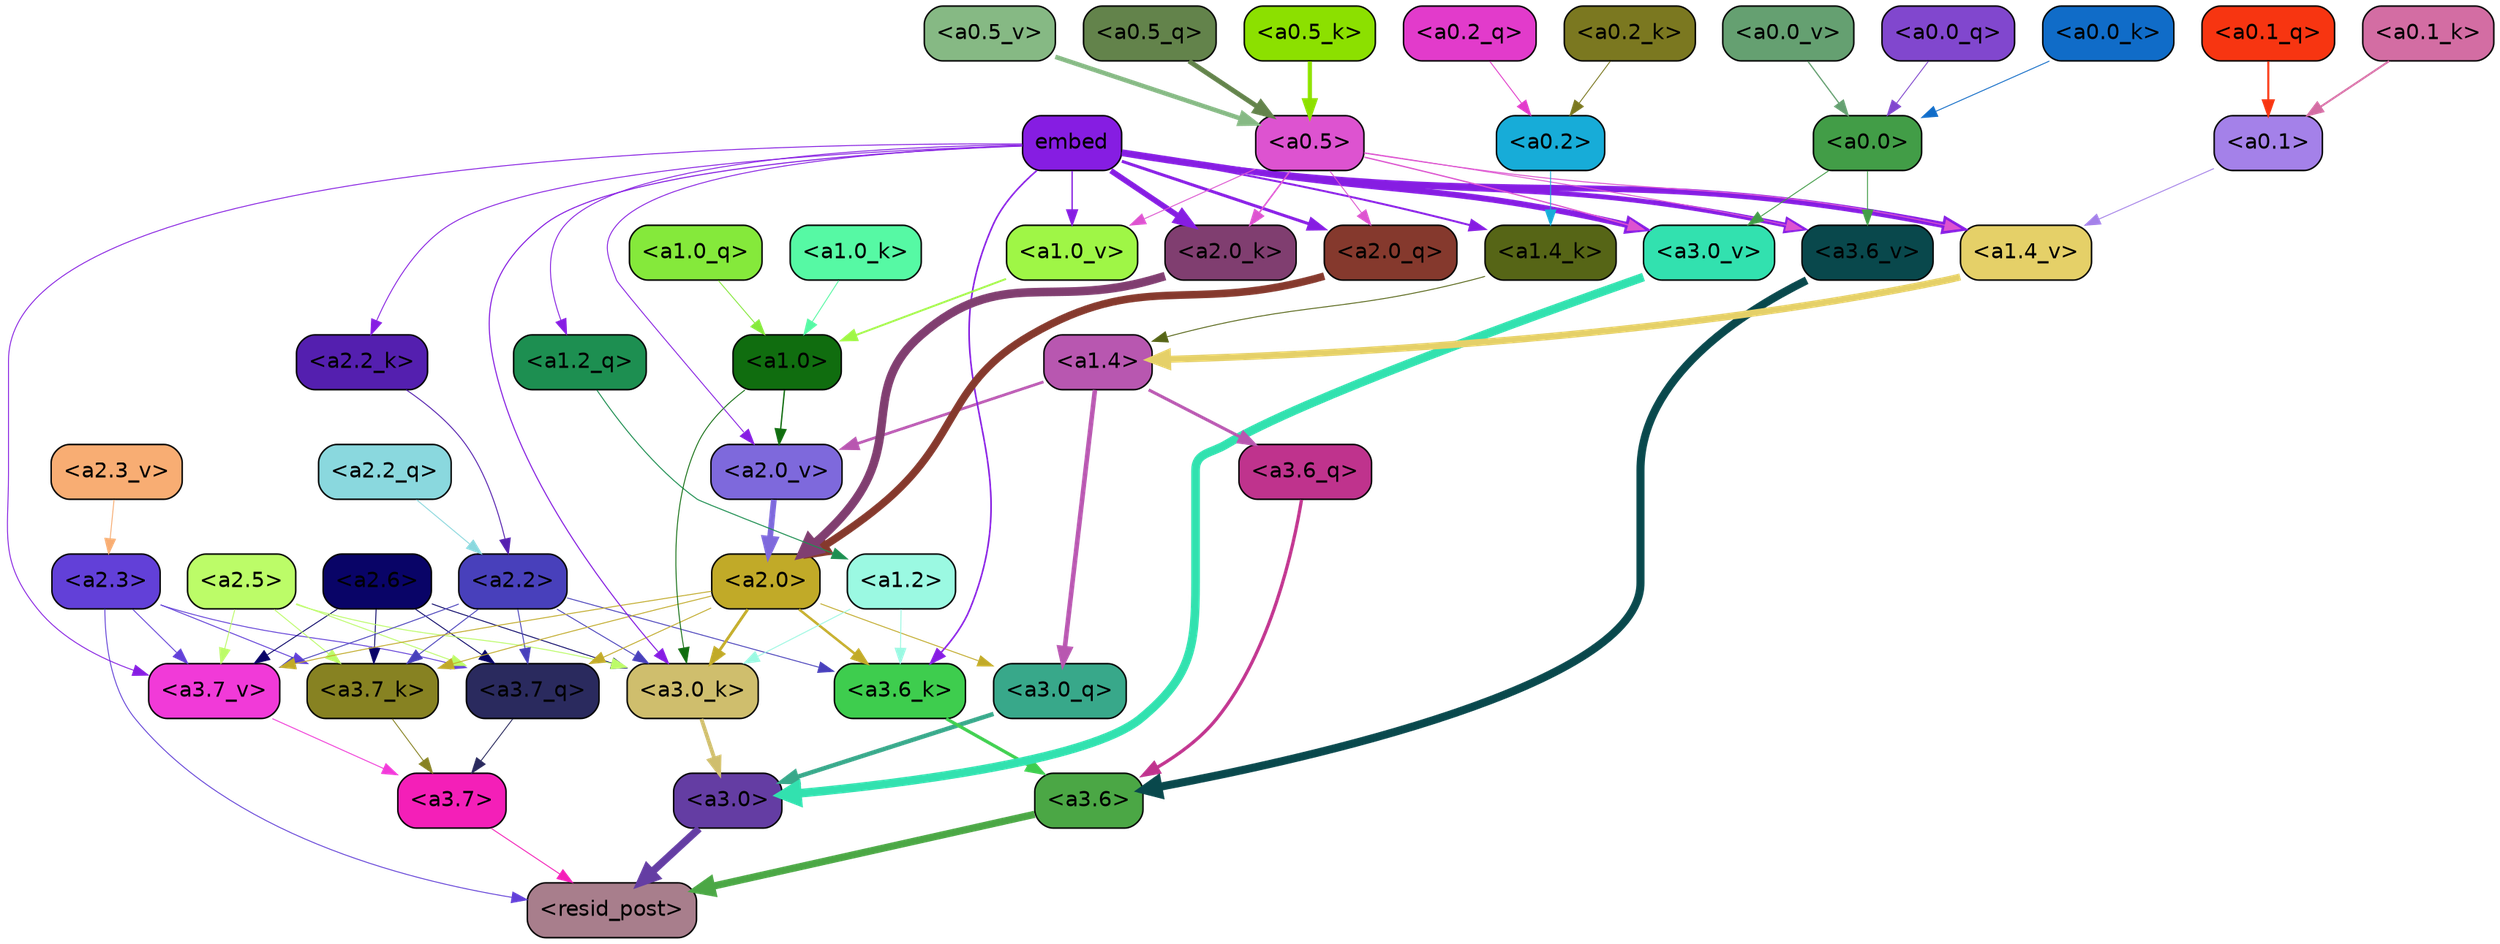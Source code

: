 strict digraph "" {
	graph [bgcolor=transparent,
		layout=dot,
		overlap=false,
		splines=true
	];
	"<a3.7>"	[color=black,
		fillcolor="#f41fb8",
		fontname=Helvetica,
		shape=box,
		style="filled, rounded"];
	"<resid_post>"	[color=black,
		fillcolor="#a87e8c",
		fontname=Helvetica,
		shape=box,
		style="filled, rounded"];
	"<a3.7>" -> "<resid_post>"	[color="#f41fb8",
		penwidth=0.6];
	"<a3.6>"	[color=black,
		fillcolor="#4ba745",
		fontname=Helvetica,
		shape=box,
		style="filled, rounded"];
	"<a3.6>" -> "<resid_post>"	[color="#4ba745",
		penwidth=4.751592040061951];
	"<a3.0>"	[color=black,
		fillcolor="#643da3",
		fontname=Helvetica,
		shape=box,
		style="filled, rounded"];
	"<a3.0>" -> "<resid_post>"	[color="#643da3",
		penwidth=4.904066681861877];
	"<a2.3>"	[color=black,
		fillcolor="#6240d8",
		fontname=Helvetica,
		shape=box,
		style="filled, rounded"];
	"<a2.3>" -> "<resid_post>"	[color="#6240d8",
		penwidth=0.6];
	"<a3.7_q>"	[color=black,
		fillcolor="#2a2a5e",
		fontname=Helvetica,
		shape=box,
		style="filled, rounded"];
	"<a2.3>" -> "<a3.7_q>"	[color="#6240d8",
		penwidth=0.6];
	"<a3.7_k>"	[color=black,
		fillcolor="#878222",
		fontname=Helvetica,
		shape=box,
		style="filled, rounded"];
	"<a2.3>" -> "<a3.7_k>"	[color="#6240d8",
		penwidth=0.6];
	"<a3.7_v>"	[color=black,
		fillcolor="#f13ad8",
		fontname=Helvetica,
		shape=box,
		style="filled, rounded"];
	"<a2.3>" -> "<a3.7_v>"	[color="#6240d8",
		penwidth=0.6];
	"<a3.7_q>" -> "<a3.7>"	[color="#2a2a5e",
		penwidth=0.6];
	"<a3.6_q>"	[color=black,
		fillcolor="#bf338d",
		fontname=Helvetica,
		shape=box,
		style="filled, rounded"];
	"<a3.6_q>" -> "<a3.6>"	[color="#bf338d",
		penwidth=2.160832464694977];
	"<a3.0_q>"	[color=black,
		fillcolor="#38a88a",
		fontname=Helvetica,
		shape=box,
		style="filled, rounded"];
	"<a3.0_q>" -> "<a3.0>"	[color="#38a88a",
		penwidth=2.870753765106201];
	"<a3.7_k>" -> "<a3.7>"	[color="#878222",
		penwidth=0.6];
	"<a3.6_k>"	[color=black,
		fillcolor="#3ecd4e",
		fontname=Helvetica,
		shape=box,
		style="filled, rounded"];
	"<a3.6_k>" -> "<a3.6>"	[color="#3ecd4e",
		penwidth=2.13908451795578];
	"<a3.0_k>"	[color=black,
		fillcolor="#cfbe6d",
		fontname=Helvetica,
		shape=box,
		style="filled, rounded"];
	"<a3.0_k>" -> "<a3.0>"	[color="#cfbe6d",
		penwidth=2.520303964614868];
	"<a3.7_v>" -> "<a3.7>"	[color="#f13ad8",
		penwidth=0.6];
	"<a3.6_v>"	[color=black,
		fillcolor="#09484c",
		fontname=Helvetica,
		shape=box,
		style="filled, rounded"];
	"<a3.6_v>" -> "<a3.6>"	[color="#09484c",
		penwidth=5.297133803367615];
	"<a3.0_v>"	[color=black,
		fillcolor="#32e1af",
		fontname=Helvetica,
		shape=box,
		style="filled, rounded"];
	"<a3.0_v>" -> "<a3.0>"	[color="#32e1af",
		penwidth=5.680712580680847];
	"<a2.6>"	[color=black,
		fillcolor="#090467",
		fontname=Helvetica,
		shape=box,
		style="filled, rounded"];
	"<a2.6>" -> "<a3.7_q>"	[color="#090467",
		penwidth=0.6];
	"<a2.6>" -> "<a3.7_k>"	[color="#090467",
		penwidth=0.6];
	"<a2.6>" -> "<a3.0_k>"	[color="#090467",
		penwidth=0.6];
	"<a2.6>" -> "<a3.7_v>"	[color="#090467",
		penwidth=0.6];
	"<a2.5>"	[color=black,
		fillcolor="#bcfc68",
		fontname=Helvetica,
		shape=box,
		style="filled, rounded"];
	"<a2.5>" -> "<a3.7_q>"	[color="#bcfc68",
		penwidth=0.6];
	"<a2.5>" -> "<a3.7_k>"	[color="#bcfc68",
		penwidth=0.6];
	"<a2.5>" -> "<a3.0_k>"	[color="#bcfc68",
		penwidth=0.6];
	"<a2.5>" -> "<a3.7_v>"	[color="#bcfc68",
		penwidth=0.6];
	"<a2.2>"	[color=black,
		fillcolor="#4840bb",
		fontname=Helvetica,
		shape=box,
		style="filled, rounded"];
	"<a2.2>" -> "<a3.7_q>"	[color="#4840bb",
		penwidth=0.6];
	"<a2.2>" -> "<a3.7_k>"	[color="#4840bb",
		penwidth=0.6];
	"<a2.2>" -> "<a3.6_k>"	[color="#4840bb",
		penwidth=0.6];
	"<a2.2>" -> "<a3.0_k>"	[color="#4840bb",
		penwidth=0.6];
	"<a2.2>" -> "<a3.7_v>"	[color="#4840bb",
		penwidth=0.6];
	"<a2.0>"	[color=black,
		fillcolor="#c1aa28",
		fontname=Helvetica,
		shape=box,
		style="filled, rounded"];
	"<a2.0>" -> "<a3.7_q>"	[color="#c1aa28",
		penwidth=0.6];
	"<a2.0>" -> "<a3.0_q>"	[color="#c1aa28",
		penwidth=0.6];
	"<a2.0>" -> "<a3.7_k>"	[color="#c1aa28",
		penwidth=0.6];
	"<a2.0>" -> "<a3.6_k>"	[color="#c1aa28",
		penwidth=1.5897698998451233];
	"<a2.0>" -> "<a3.0_k>"	[color="#c1aa28",
		penwidth=1.8405593037605286];
	"<a2.0>" -> "<a3.7_v>"	[color="#c1aa28",
		penwidth=0.6];
	"<a1.4>"	[color=black,
		fillcolor="#b857b0",
		fontname=Helvetica,
		shape=box,
		style="filled, rounded"];
	"<a1.4>" -> "<a3.6_q>"	[color="#b857b0",
		penwidth=2.0260728895664215];
	"<a1.4>" -> "<a3.0_q>"	[color="#b857b0",
		penwidth=3.0185627341270447];
	"<a2.0_v>"	[color=black,
		fillcolor="#7e69dc",
		fontname=Helvetica,
		shape=box,
		style="filled, rounded"];
	"<a1.4>" -> "<a2.0_v>"	[color="#b857b0",
		penwidth=1.7970525026321411];
	"<a1.2>"	[color=black,
		fillcolor="#9bf9e2",
		fontname=Helvetica,
		shape=box,
		style="filled, rounded"];
	"<a1.2>" -> "<a3.6_k>"	[color="#9bf9e2",
		penwidth=0.6];
	"<a1.2>" -> "<a3.0_k>"	[color="#9bf9e2",
		penwidth=0.6];
	embed	[color=black,
		fillcolor="#861de2",
		fontname=Helvetica,
		shape=box,
		style="filled, rounded"];
	embed -> "<a3.6_k>"	[color="#861de2",
		penwidth=1.046662151813507];
	embed -> "<a3.0_k>"	[color="#861de2",
		penwidth=0.6995279788970947];
	embed -> "<a3.7_v>"	[color="#861de2",
		penwidth=0.6];
	embed -> "<a3.6_v>"	[color="#861de2",
		penwidth=3.1840110421180725];
	embed -> "<a3.0_v>"	[color="#861de2",
		penwidth=3.9005755856633186];
	"<a2.0_q>"	[color=black,
		fillcolor="#85392d",
		fontname=Helvetica,
		shape=box,
		style="filled, rounded"];
	embed -> "<a2.0_q>"	[color="#861de2",
		penwidth=1.9669389724731445];
	"<a2.2_k>"	[color=black,
		fillcolor="#541faf",
		fontname=Helvetica,
		shape=box,
		style="filled, rounded"];
	embed -> "<a2.2_k>"	[color="#861de2",
		penwidth=0.6];
	"<a2.0_k>"	[color=black,
		fillcolor="#803e70",
		fontname=Helvetica,
		shape=box,
		style="filled, rounded"];
	embed -> "<a2.0_k>"	[color="#861de2",
		penwidth=3.6898754835128784];
	embed -> "<a2.0_v>"	[color="#861de2",
		penwidth=0.6];
	"<a1.2_q>"	[color=black,
		fillcolor="#1d8f51",
		fontname=Helvetica,
		shape=box,
		style="filled, rounded"];
	embed -> "<a1.2_q>"	[color="#861de2",
		penwidth=0.6];
	"<a1.4_k>"	[color=black,
		fillcolor="#566516",
		fontname=Helvetica,
		shape=box,
		style="filled, rounded"];
	embed -> "<a1.4_k>"	[color="#861de2",
		penwidth=1.2758672684431076];
	"<a1.4_v>"	[color=black,
		fillcolor="#e5d068",
		fontname=Helvetica,
		shape=box,
		style="filled, rounded"];
	embed -> "<a1.4_v>"	[color="#861de2",
		penwidth=3.992354243993759];
	"<a1.0_v>"	[color=black,
		fillcolor="#9ff646",
		fontname=Helvetica,
		shape=box,
		style="filled, rounded"];
	embed -> "<a1.0_v>"	[color="#861de2",
		penwidth=0.8768336176872253];
	"<a1.0>"	[color=black,
		fillcolor="#106d0f",
		fontname=Helvetica,
		shape=box,
		style="filled, rounded"];
	"<a1.0>" -> "<a3.0_k>"	[color="#106d0f",
		penwidth=0.6];
	"<a1.0>" -> "<a2.0_v>"	[color="#106d0f",
		penwidth=0.8836666345596313];
	"<a0.5>"	[color=black,
		fillcolor="#dd53d0",
		fontname=Helvetica,
		shape=box,
		style="filled, rounded"];
	"<a0.5>" -> "<a3.6_v>"	[color="#dd53d0",
		penwidth=0.6];
	"<a0.5>" -> "<a3.0_v>"	[color="#dd53d0",
		penwidth=0.8493617177009583];
	"<a0.5>" -> "<a2.0_q>"	[color="#dd53d0",
		penwidth=0.6];
	"<a0.5>" -> "<a2.0_k>"	[color="#dd53d0",
		penwidth=0.9942188858985901];
	"<a0.5>" -> "<a1.4_v>"	[color="#dd53d0",
		penwidth=0.6379710733890533];
	"<a0.5>" -> "<a1.0_v>"	[color="#dd53d0",
		penwidth=0.6];
	"<a0.0>"	[color=black,
		fillcolor="#429d47",
		fontname=Helvetica,
		shape=box,
		style="filled, rounded"];
	"<a0.0>" -> "<a3.6_v>"	[color="#429d47",
		penwidth=0.6];
	"<a0.0>" -> "<a3.0_v>"	[color="#429d47",
		penwidth=0.6];
	"<a2.2_q>"	[color=black,
		fillcolor="#8ad8de",
		fontname=Helvetica,
		shape=box,
		style="filled, rounded"];
	"<a2.2_q>" -> "<a2.2>"	[color="#8ad8de",
		penwidth=0.6];
	"<a2.0_q>" -> "<a2.0>"	[color="#85392d",
		penwidth=5.0040658712387085];
	"<a2.2_k>" -> "<a2.2>"	[color="#541faf",
		penwidth=0.6304321400821209];
	"<a2.0_k>" -> "<a2.0>"	[color="#803e70",
		penwidth=5.6445024609565735];
	"<a2.3_v>"	[color=black,
		fillcolor="#f8ad73",
		fontname=Helvetica,
		shape=box,
		style="filled, rounded"];
	"<a2.3_v>" -> "<a2.3>"	[color="#f8ad73",
		penwidth=0.6];
	"<a2.0_v>" -> "<a2.0>"	[color="#7e69dc",
		penwidth=3.781584322452545];
	"<a1.2_q>" -> "<a1.2>"	[color="#1d8f51",
		penwidth=0.6481351256370544];
	"<a1.0_q>"	[color=black,
		fillcolor="#85e93b",
		fontname=Helvetica,
		shape=box,
		style="filled, rounded"];
	"<a1.0_q>" -> "<a1.0>"	[color="#85e93b",
		penwidth=0.6];
	"<a1.4_k>" -> "<a1.4>"	[color="#566516",
		penwidth=0.6];
	"<a1.0_k>"	[color=black,
		fillcolor="#56f9a4",
		fontname=Helvetica,
		shape=box,
		style="filled, rounded"];
	"<a1.0_k>" -> "<a1.0>"	[color="#56f9a4",
		penwidth=0.6];
	"<a1.4_v>" -> "<a1.4>"	[color="#e5d068",
		penwidth=4.602061748504639];
	"<a1.0_v>" -> "<a1.0>"	[color="#9ff646",
		penwidth=1.227757602930069];
	"<a0.2>"	[color=black,
		fillcolor="#17acd8",
		fontname=Helvetica,
		shape=box,
		style="filled, rounded"];
	"<a0.2>" -> "<a1.4_k>"	[color="#17acd8",
		penwidth=0.6];
	"<a0.1>"	[color=black,
		fillcolor="#a481e9",
		fontname=Helvetica,
		shape=box,
		style="filled, rounded"];
	"<a0.1>" -> "<a1.4_v>"	[color="#a481e9",
		penwidth=0.6];
	"<a0.5_q>"	[color=black,
		fillcolor="#63834b",
		fontname=Helvetica,
		shape=box,
		style="filled, rounded"];
	"<a0.5_q>" -> "<a0.5>"	[color="#63834b",
		penwidth=3.219071626663208];
	"<a0.2_q>"	[color=black,
		fillcolor="#e23bcb",
		fontname=Helvetica,
		shape=box,
		style="filled, rounded"];
	"<a0.2_q>" -> "<a0.2>"	[color="#e23bcb",
		penwidth=0.6];
	"<a0.1_q>"	[color=black,
		fillcolor="#f73511",
		fontname=Helvetica,
		shape=box,
		style="filled, rounded"];
	"<a0.1_q>" -> "<a0.1>"	[color="#f73511",
		penwidth=1.3519257307052612];
	"<a0.0_q>"	[color=black,
		fillcolor="#8147ce",
		fontname=Helvetica,
		shape=box,
		style="filled, rounded"];
	"<a0.0_q>" -> "<a0.0>"	[color="#8147ce",
		penwidth=0.6];
	"<a0.5_k>"	[color=black,
		fillcolor="#8ce000",
		fontname=Helvetica,
		shape=box,
		style="filled, rounded"];
	"<a0.5_k>" -> "<a0.5>"	[color="#8ce000",
		penwidth=2.7730584144592285];
	"<a0.2_k>"	[color=black,
		fillcolor="#7b7820",
		fontname=Helvetica,
		shape=box,
		style="filled, rounded"];
	"<a0.2_k>" -> "<a0.2>"	[color="#7b7820",
		penwidth=0.6];
	"<a0.1_k>"	[color=black,
		fillcolor="#d36da3",
		fontname=Helvetica,
		shape=box,
		style="filled, rounded"];
	"<a0.1_k>" -> "<a0.1>"	[color="#d36da3",
		penwidth=1.281095266342163];
	"<a0.0_k>"	[color=black,
		fillcolor="#106cc8",
		fontname=Helvetica,
		shape=box,
		style="filled, rounded"];
	"<a0.0_k>" -> "<a0.0>"	[color="#106cc8",
		penwidth=0.6];
	"<a0.5_v>"	[color=black,
		fillcolor="#86b984",
		fontname=Helvetica,
		shape=box,
		style="filled, rounded"];
	"<a0.5_v>" -> "<a0.5>"	[color="#86b984",
		penwidth=2.9687485098838806];
	"<a0.0_v>"	[color=black,
		fillcolor="#65a071",
		fontname=Helvetica,
		shape=box,
		style="filled, rounded"];
	"<a0.0_v>" -> "<a0.0>"	[color="#65a071",
		penwidth=0.8196042068302631];
}
